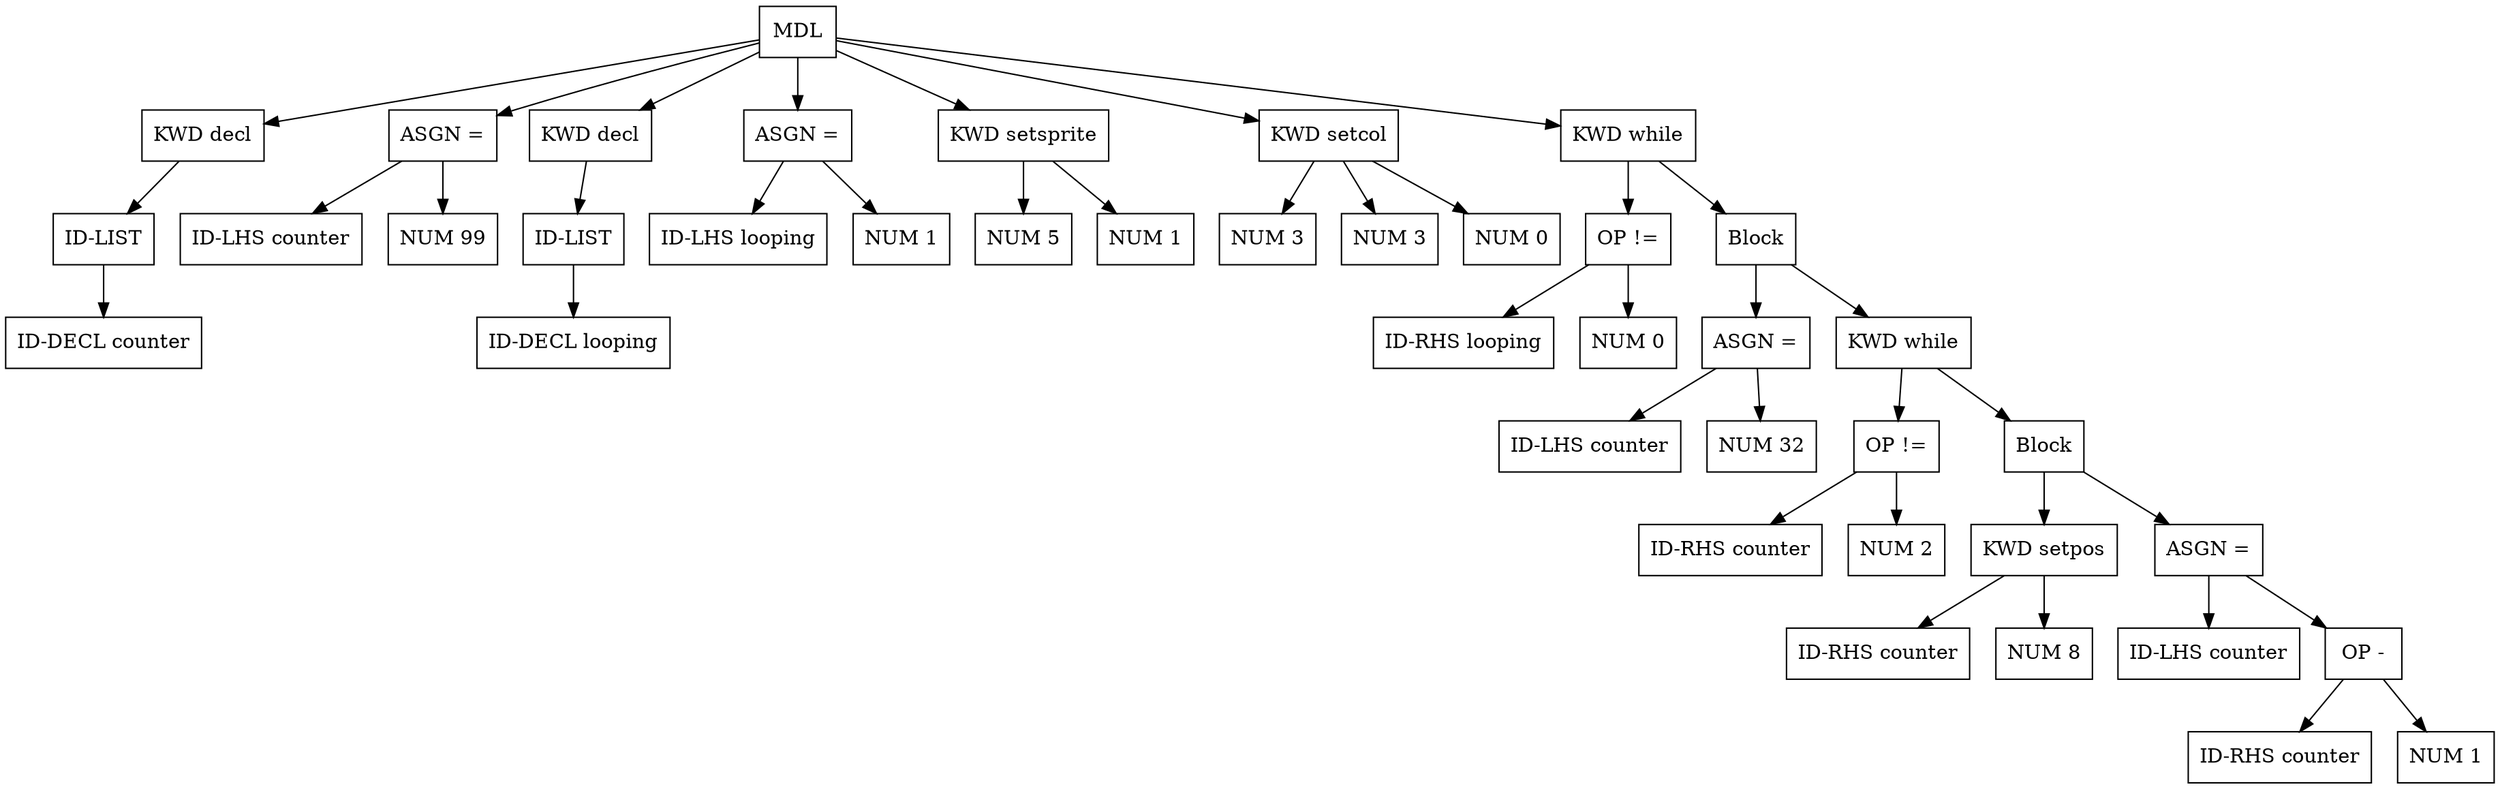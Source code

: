 digraph G {
node [shape = circle];
node154 [ uuid = "b0ffacba-c909-4054-8dda-8d75e76a4583" shape = "record" label = "MDL " ];
node155 [ uuid = "f8b7757d-50af-438b-a542-db88e88d483e" shape = "record" label = "KWD decl" ];
node156 [ uuid = "db937cad-0825-4d28-8184-db0a45c5aa49" shape = "record" label = "ID-LIST " ];
node157 [ uuid = "f1bca5ef-6ba9-4774-ba13-3fc1b3bdd4f5" shape = "record" label = "ID-DECL counter" ];
node156 -> node157;
node155 -> node156;
node154 -> node155;
node159 [ uuid = "b2ce46a5-3e71-4744-a2b0-87c7c570e6d6" shape = "record" label = "ASGN =" ];
node158 [ uuid = "65eb05b8-fdf7-473a-9c3c-6ea5ae8792d6" shape = "record" label = "ID-LHS counter" ];
node159 -> node158;
node160 [ uuid = "95a681d6-7429-43b9-8f4f-76e48f502d05" shape = "record" label = "NUM 99" ];
node159 -> node160;
node154 -> node159;
node161 [ uuid = "b57a0986-9e4d-4460-a9c2-abbfc3aacd6a" shape = "record" label = "KWD decl" ];
node162 [ uuid = "ee112516-e323-413e-8e2f-c17408e0bbde" shape = "record" label = "ID-LIST " ];
node163 [ uuid = "90023cf0-8313-4d84-9310-6648d2c80353" shape = "record" label = "ID-DECL looping" ];
node162 -> node163;
node161 -> node162;
node154 -> node161;
node165 [ uuid = "5ba4850e-0bc4-415b-b7d8-9eba7c0f316e" shape = "record" label = "ASGN =" ];
node164 [ uuid = "0cffe14b-5c4a-418e-8482-2296b6a9dd63" shape = "record" label = "ID-LHS looping" ];
node165 -> node164;
node166 [ uuid = "01872429-99ee-4466-93a4-2f9ee220451f" shape = "record" label = "NUM 1" ];
node165 -> node166;
node154 -> node165;
node167 [ uuid = "a14909e5-af54-4a64-8ff8-89504de511a0" shape = "record" label = "KWD setsprite" ];
node168 [ uuid = "7d87f3f5-ea4b-4ca0-9968-b750e158233e" shape = "record" label = "NUM 5" ];
node167 -> node168;
node169 [ uuid = "b83c500b-69e4-4089-b4a5-ea7fb300d1a5" shape = "record" label = "NUM 1" ];
node167 -> node169;
node154 -> node167;
node170 [ uuid = "66cc78a3-0cc8-4ae6-8b3f-99bb61e15360" shape = "record" label = "KWD setcol" ];
node171 [ uuid = "8c8e9341-5a5e-48f5-ba69-30fdb2e04ba0" shape = "record" label = "NUM 3" ];
node170 -> node171;
node172 [ uuid = "eead7246-4e53-4e06-b84a-e602691ab1b7" shape = "record" label = "NUM 3" ];
node170 -> node172;
node173 [ uuid = "d88870f3-2d46-4cef-874f-4b42d3ed7145" shape = "record" label = "NUM 0" ];
node170 -> node173;
node154 -> node170;
node174 [ uuid = "2082ebe5-901a-4c69-8138-e8961eea8ee0" shape = "record" label = "KWD while" ];
node176 [ uuid = "7bde4fca-8d71-4391-888c-3bfe2377378e" shape = "record" label = "OP !=" ];
node175 [ uuid = "78e773d3-a785-483d-9e0e-e4d89ee36b45" shape = "record" label = "ID-RHS looping" ];
node176 -> node175;
node177 [ uuid = "cde9e18f-ff62-464f-a842-720bdd4b1bdc" shape = "record" label = "NUM 0" ];
node176 -> node177;
node174 -> node176;
node178 [ uuid = "bb306b9d-eaf0-4354-b67e-c4b0a7ba5360" shape = "record" label = "Block " ];
node180 [ uuid = "cfeadbd1-7317-4304-965d-3f1a8e38f774" shape = "record" label = "ASGN =" ];
node179 [ uuid = "f4ed82d3-f7ee-4e75-961d-f89d3ff9c1dd" shape = "record" label = "ID-LHS counter" ];
node180 -> node179;
node181 [ uuid = "c4dbe90b-e1e7-41a7-bb82-c881ae381e43" shape = "record" label = "NUM 32" ];
node180 -> node181;
node178 -> node180;
node182 [ uuid = "495aa53c-f8a6-47c5-8e1d-5ea5bdc7164c" shape = "record" label = "KWD while" ];
node184 [ uuid = "ec006126-6b81-4215-bbba-b9d6638d0d2e" shape = "record" label = "OP !=" ];
node183 [ uuid = "5db5002b-6f08-4fe3-9b91-acac15b457f8" shape = "record" label = "ID-RHS counter" ];
node184 -> node183;
node185 [ uuid = "d01fdcd1-3c02-44da-adfd-4b0b061d302d" shape = "record" label = "NUM 2" ];
node184 -> node185;
node182 -> node184;
node186 [ uuid = "59a3a6d1-e355-4866-8d0c-efeab85c9f80" shape = "record" label = "Block " ];
node187 [ uuid = "2efff9d0-3866-464c-9be3-c0cf568230c5" shape = "record" label = "KWD setpos" ];
node188 [ uuid = "04e7122a-542b-4555-a640-2f76ccc7cf7b" shape = "record" label = "ID-RHS counter" ];
node187 -> node188;
node189 [ uuid = "7c3629b4-5a7b-43c7-aab9-4edc2b84f639" shape = "record" label = "NUM 8" ];
node187 -> node189;
node186 -> node187;
node191 [ uuid = "5b83a00c-58cc-43bb-89a2-44623bc5852e" shape = "record" label = "ASGN =" ];
node190 [ uuid = "23c61b9d-2f4a-4c1e-927b-1631a6881ed5" shape = "record" label = "ID-LHS counter" ];
node191 -> node190;
node193 [ uuid = "c10e2287-5d77-4812-a29a-34c6d0155ff5" shape = "record" label = "OP -" ];
node192 [ uuid = "ada27cdb-78b8-493a-821f-8d7dc73d48d7" shape = "record" label = "ID-RHS counter" ];
node193 -> node192;
node194 [ uuid = "a104a008-7a44-4e3f-a32d-228207818dd7" shape = "record" label = "NUM 1" ];
node193 -> node194;
node191 -> node193;
node186 -> node191;
node182 -> node186;
node178 -> node182;
node174 -> node178;
node154 -> node174;
}
